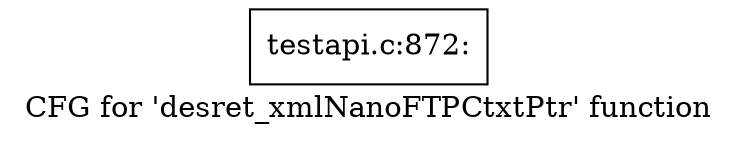 digraph "CFG for 'desret_xmlNanoFTPCtxtPtr' function" {
	label="CFG for 'desret_xmlNanoFTPCtxtPtr' function";

	Node0x46c05e0 [shape=record,label="{testapi.c:872:}"];
}
